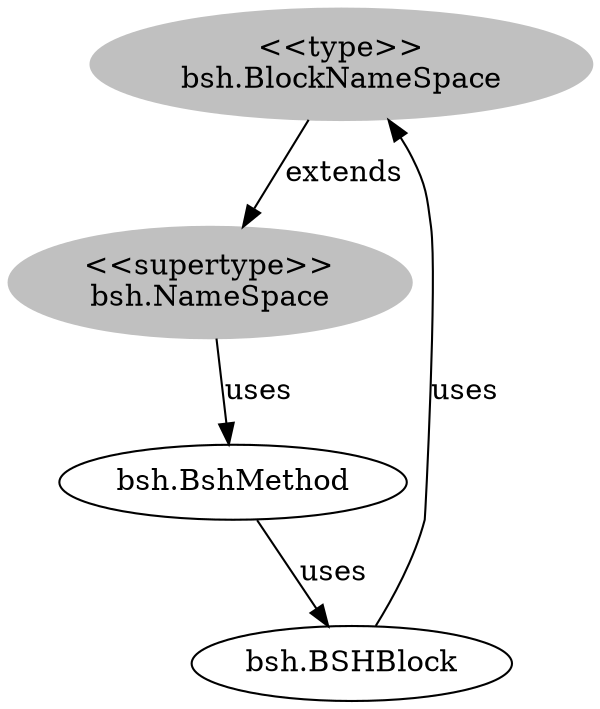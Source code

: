 digraph stk {
	bsh_BlockNameSpace [label="<<type>>
bsh.BlockNameSpace",style=filled,color="grey"];
	bsh_NameSpace [label="<<supertype>>
bsh.NameSpace",style=filled,color="grey"];
	bsh_BshMethod [label="bsh.BshMethod"];
	bsh_BSHBlock [label="bsh.BSHBlock"];
	bsh_BlockNameSpace -> bsh_NameSpace [label=extends];
	bsh_NameSpace -> bsh_BshMethod [label=uses];
	bsh_BshMethod -> bsh_BSHBlock [label=uses];
	bsh_BSHBlock -> bsh_BlockNameSpace [label=uses];
}
